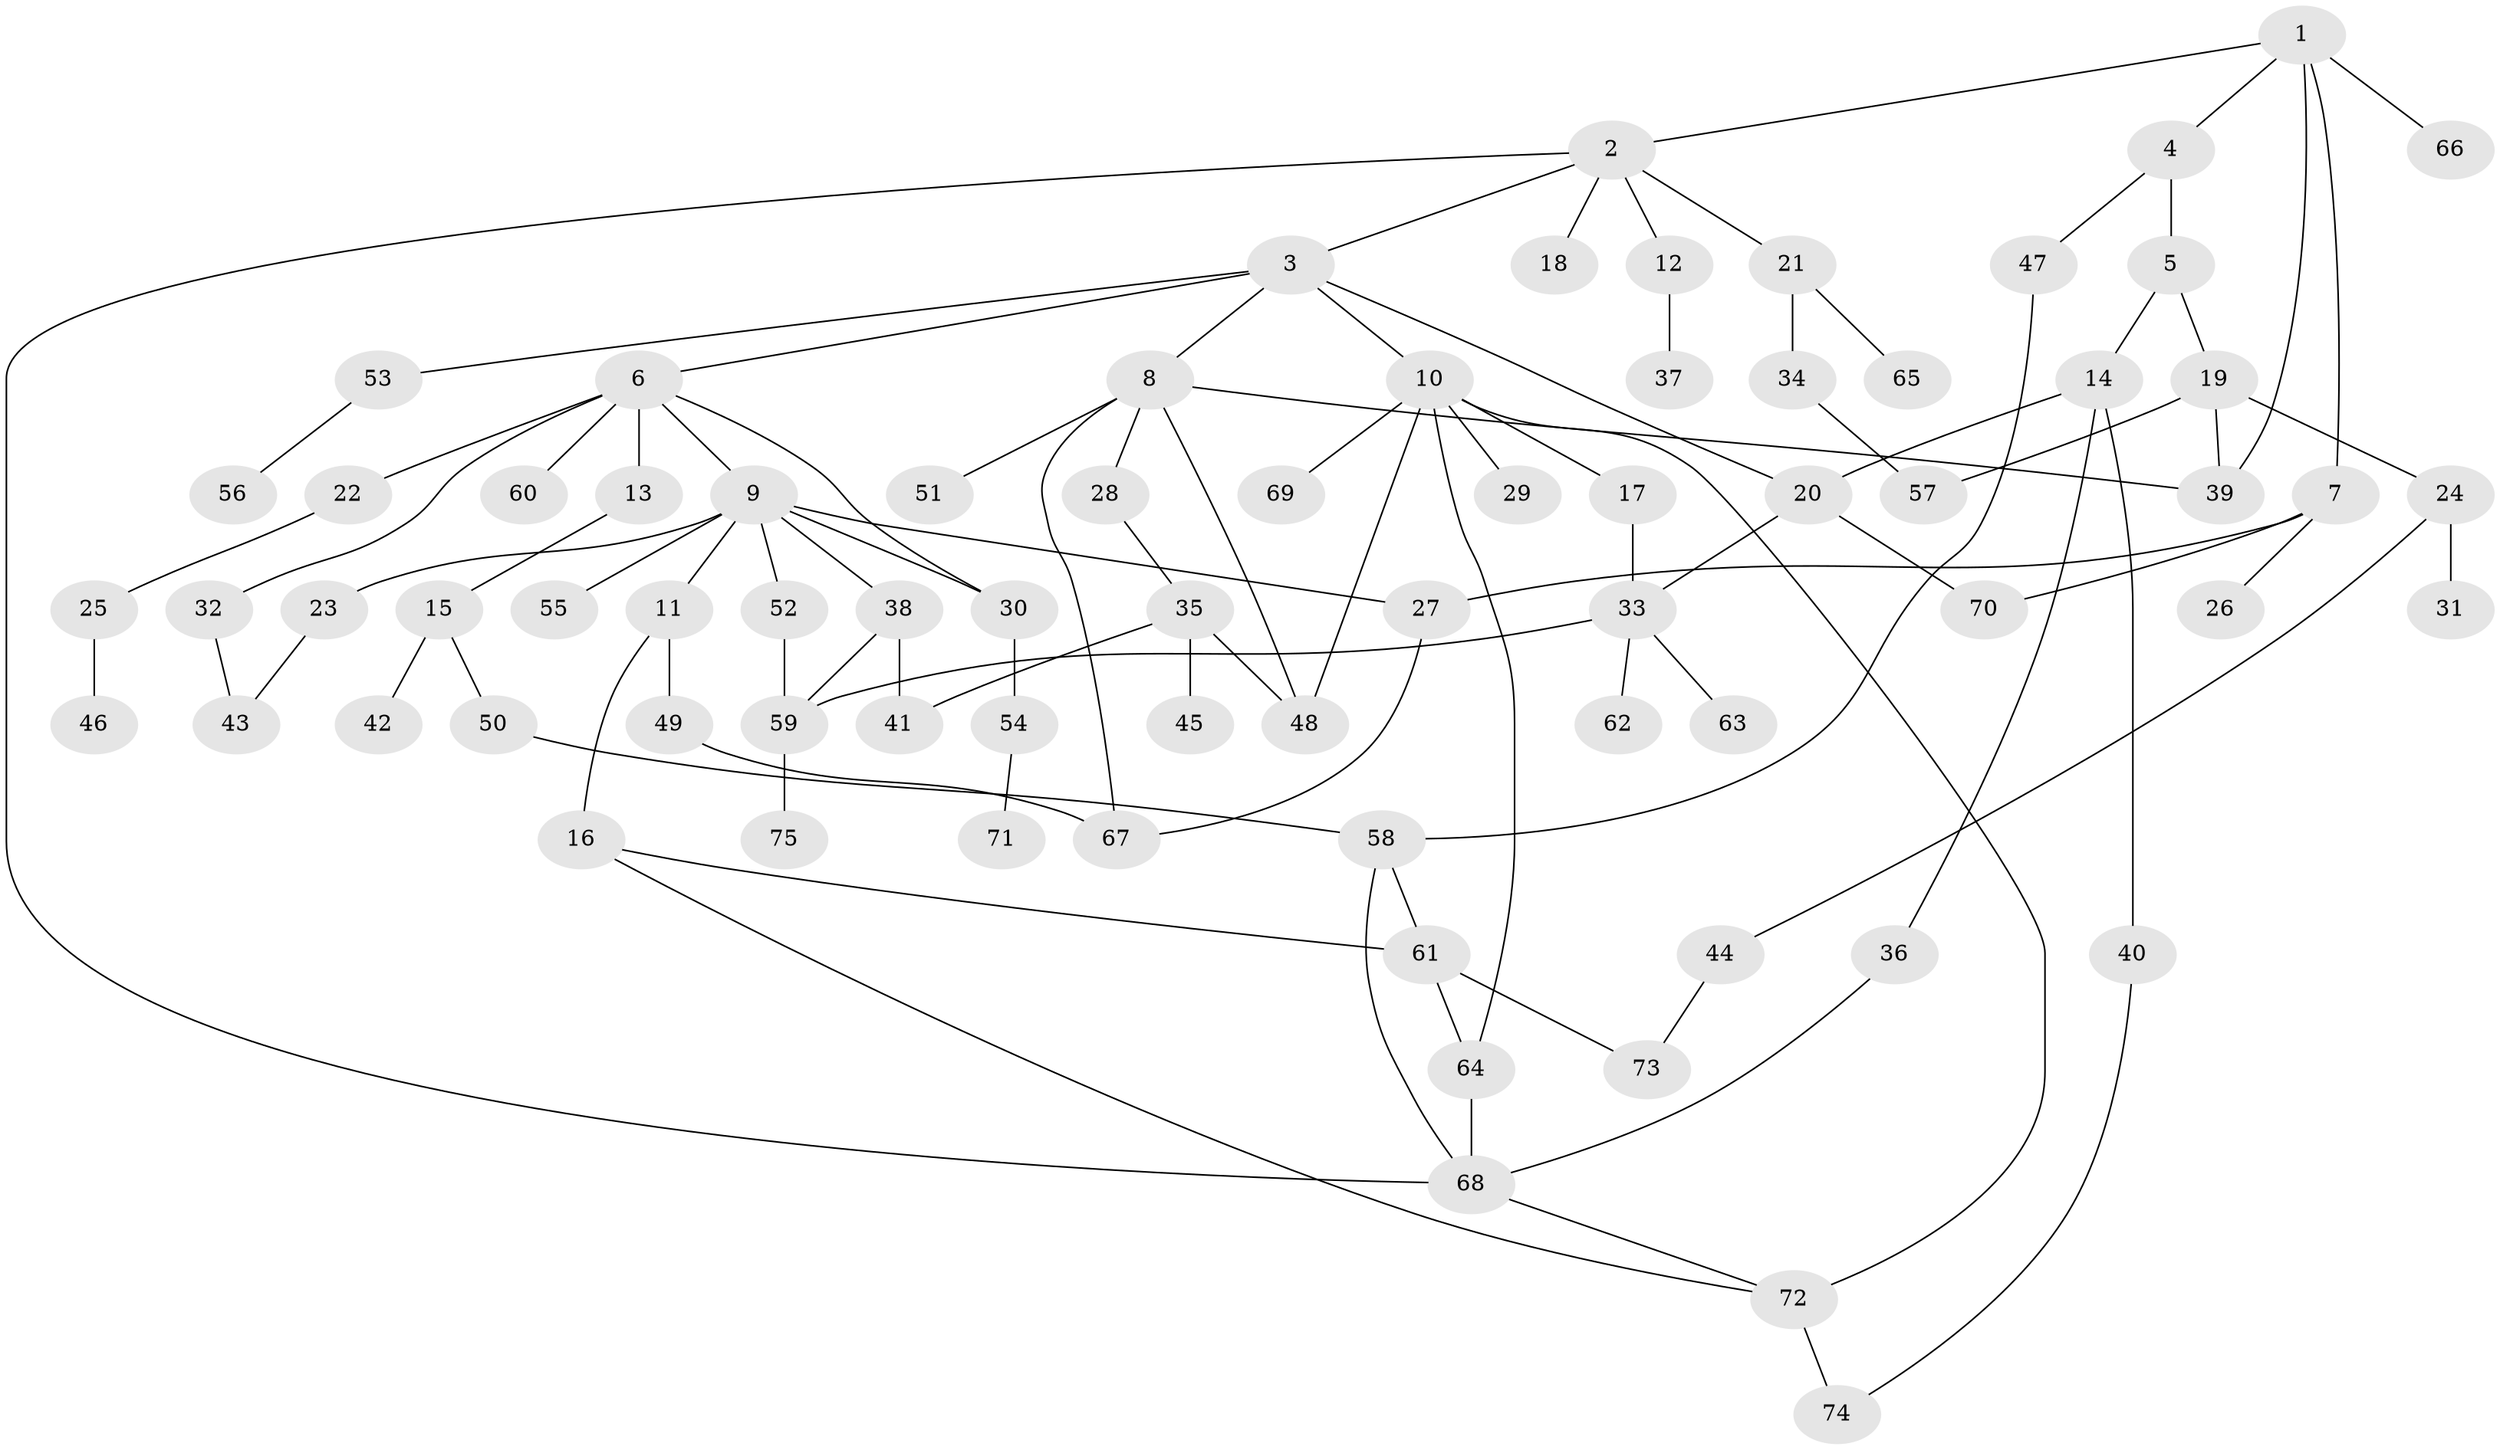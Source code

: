 // Generated by graph-tools (version 1.1) at 2025/42/03/09/25 04:42:16]
// undirected, 75 vertices, 100 edges
graph export_dot {
graph [start="1"]
  node [color=gray90,style=filled];
  1;
  2;
  3;
  4;
  5;
  6;
  7;
  8;
  9;
  10;
  11;
  12;
  13;
  14;
  15;
  16;
  17;
  18;
  19;
  20;
  21;
  22;
  23;
  24;
  25;
  26;
  27;
  28;
  29;
  30;
  31;
  32;
  33;
  34;
  35;
  36;
  37;
  38;
  39;
  40;
  41;
  42;
  43;
  44;
  45;
  46;
  47;
  48;
  49;
  50;
  51;
  52;
  53;
  54;
  55;
  56;
  57;
  58;
  59;
  60;
  61;
  62;
  63;
  64;
  65;
  66;
  67;
  68;
  69;
  70;
  71;
  72;
  73;
  74;
  75;
  1 -- 2;
  1 -- 4;
  1 -- 7;
  1 -- 66;
  1 -- 39;
  2 -- 3;
  2 -- 12;
  2 -- 18;
  2 -- 21;
  2 -- 68;
  3 -- 6;
  3 -- 8;
  3 -- 10;
  3 -- 20;
  3 -- 53;
  4 -- 5;
  4 -- 47;
  5 -- 14;
  5 -- 19;
  6 -- 9;
  6 -- 13;
  6 -- 22;
  6 -- 32;
  6 -- 60;
  6 -- 30;
  7 -- 26;
  7 -- 70;
  7 -- 27;
  8 -- 28;
  8 -- 51;
  8 -- 67;
  8 -- 48;
  8 -- 39;
  9 -- 11;
  9 -- 23;
  9 -- 27;
  9 -- 30;
  9 -- 38;
  9 -- 52;
  9 -- 55;
  10 -- 17;
  10 -- 29;
  10 -- 64;
  10 -- 69;
  10 -- 48;
  10 -- 72;
  11 -- 16;
  11 -- 49;
  12 -- 37;
  13 -- 15;
  14 -- 36;
  14 -- 40;
  14 -- 20;
  15 -- 42;
  15 -- 50;
  16 -- 61;
  16 -- 72;
  17 -- 33;
  19 -- 24;
  19 -- 39;
  19 -- 57;
  20 -- 70;
  20 -- 33;
  21 -- 34;
  21 -- 65;
  22 -- 25;
  23 -- 43;
  24 -- 31;
  24 -- 44;
  25 -- 46;
  27 -- 67;
  28 -- 35;
  30 -- 54;
  32 -- 43;
  33 -- 62;
  33 -- 63;
  33 -- 59;
  34 -- 57;
  35 -- 41;
  35 -- 45;
  35 -- 48;
  36 -- 68;
  38 -- 59;
  38 -- 41;
  40 -- 74;
  44 -- 73;
  47 -- 58;
  49 -- 67;
  50 -- 58;
  52 -- 59;
  53 -- 56;
  54 -- 71;
  58 -- 68;
  58 -- 61;
  59 -- 75;
  61 -- 73;
  61 -- 64;
  64 -- 68;
  68 -- 72;
  72 -- 74;
}
